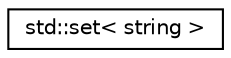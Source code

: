 digraph "Graphical Class Hierarchy"
{
  edge [fontname="Helvetica",fontsize="10",labelfontname="Helvetica",labelfontsize="10"];
  node [fontname="Helvetica",fontsize="10",shape=record];
  rankdir="LR";
  Node0 [label="std::set\< string \>",height=0.2,width=0.4,color="black", fillcolor="white", style="filled",URL="$classstd_1_1set.html"];
}
